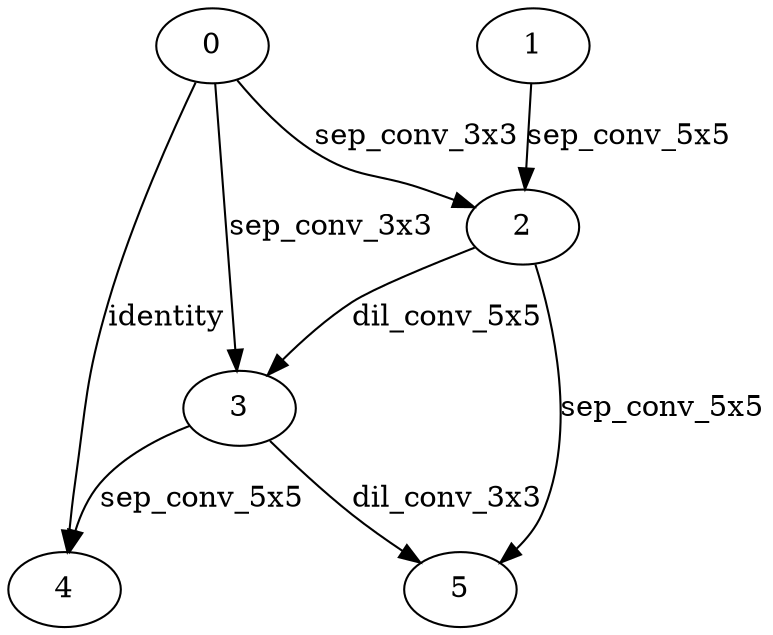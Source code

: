 digraph reduction_cell_44 {
	0 -> 2 [label=sep_conv_3x3]
	1 -> 2 [label=sep_conv_5x5]
	0 -> 3 [label=sep_conv_3x3]
	2 -> 3 [label=dil_conv_5x5]
	0 -> 4 [label=identity]
	3 -> 4 [label=sep_conv_5x5]
	2 -> 5 [label=sep_conv_5x5]
	3 -> 5 [label=dil_conv_3x3]
}
